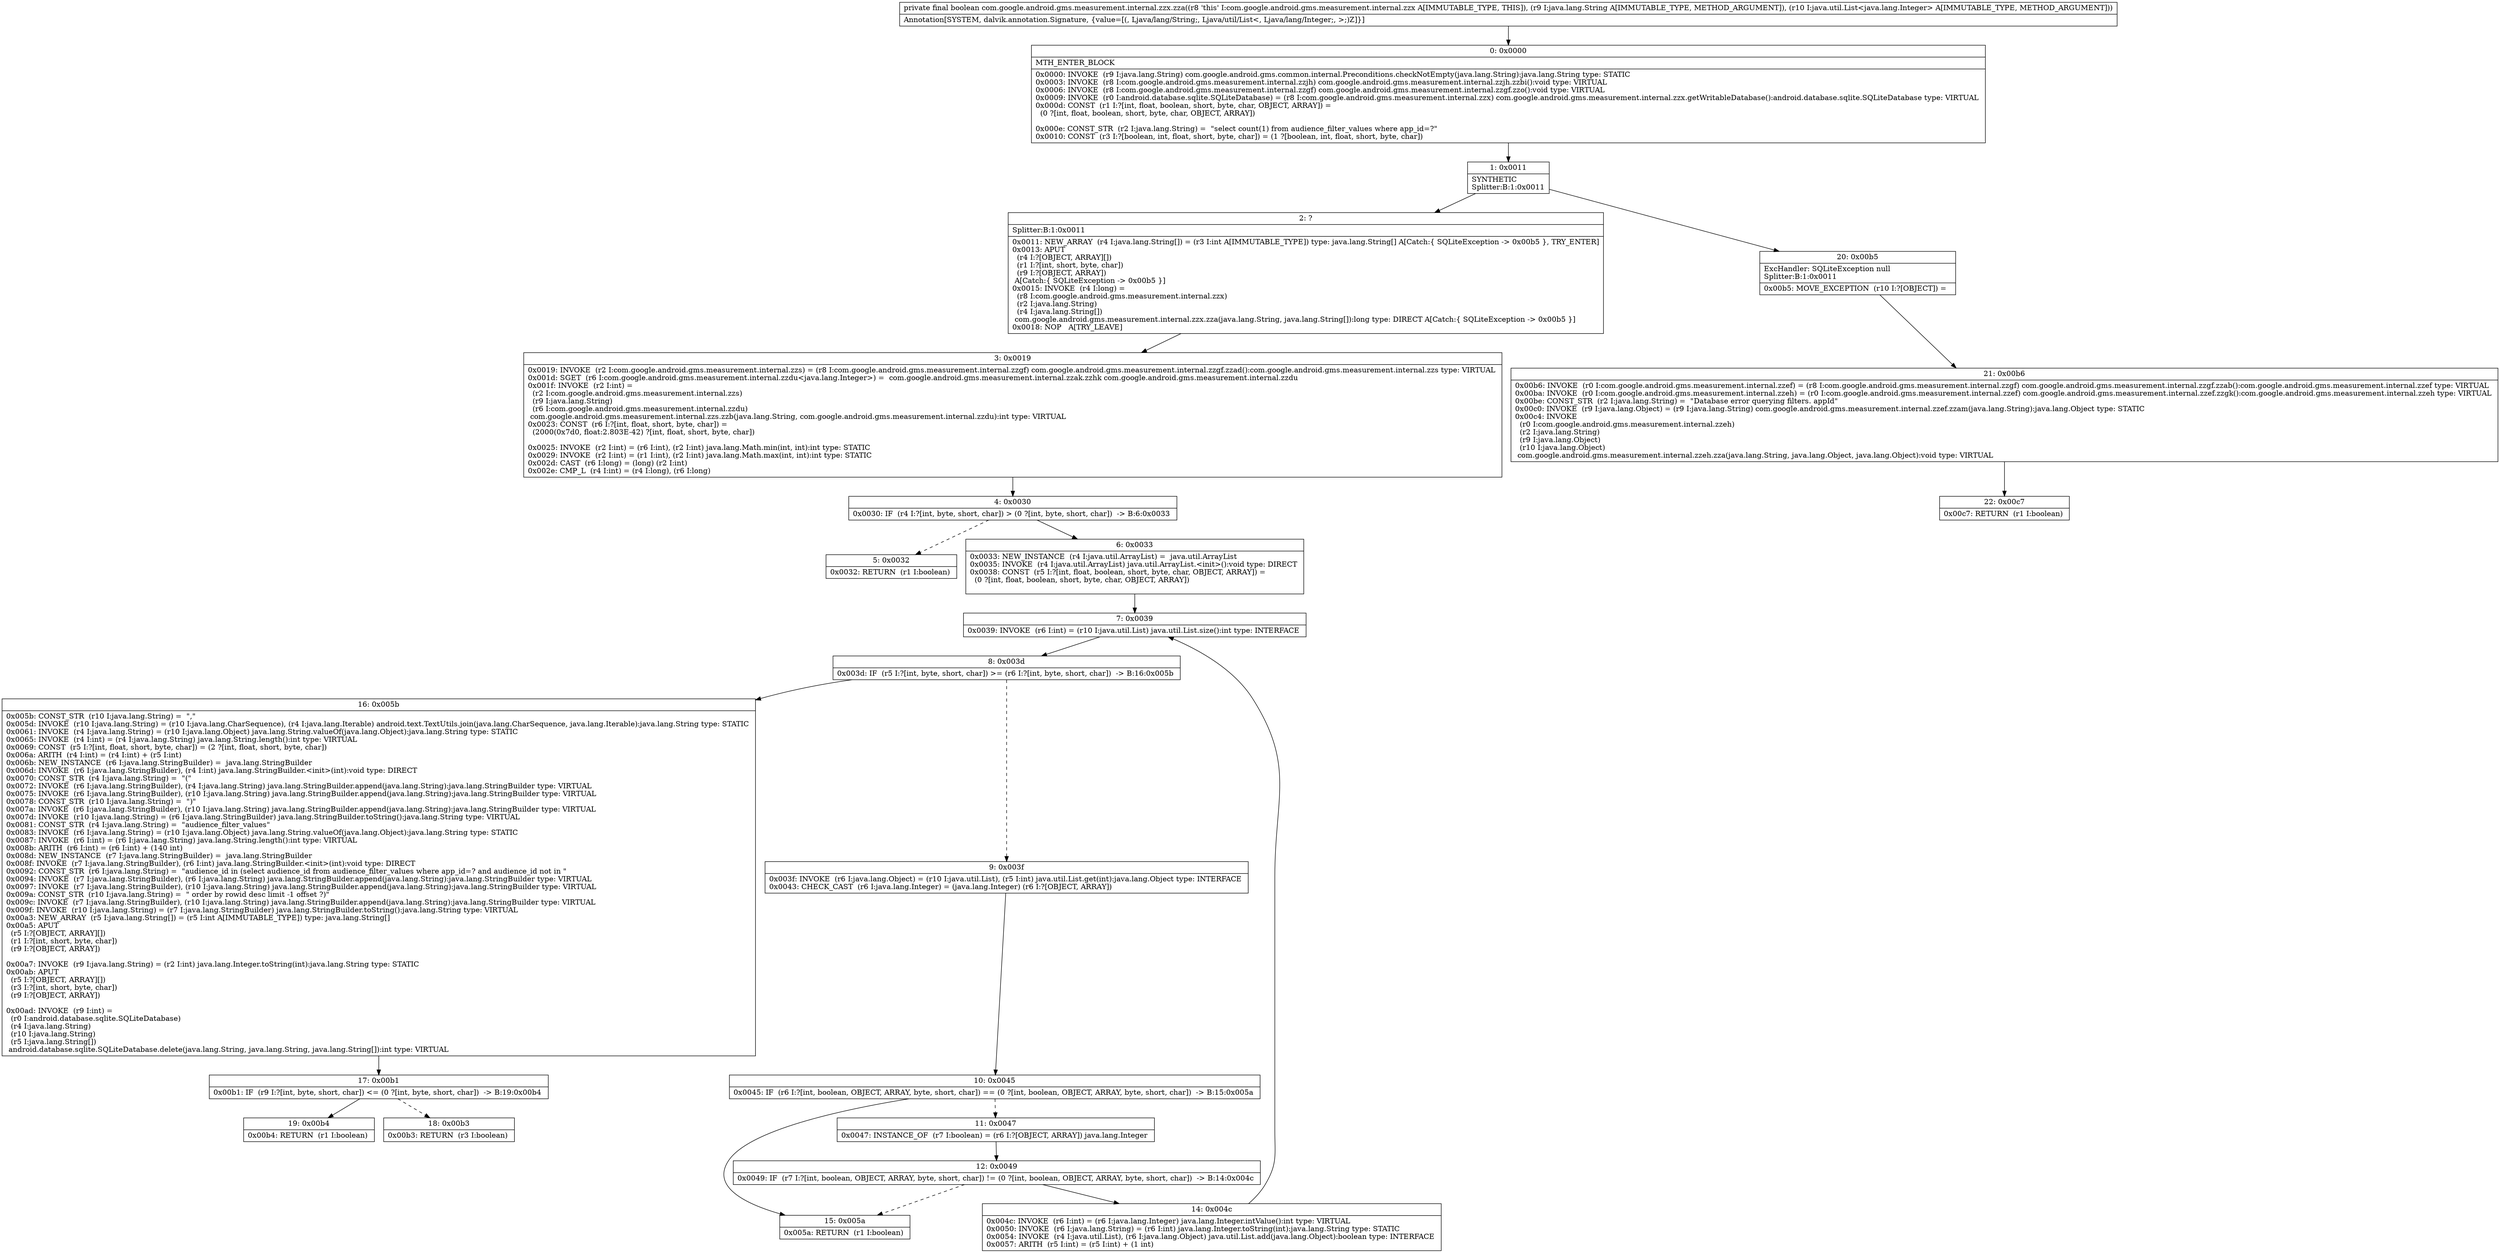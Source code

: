 digraph "CFG forcom.google.android.gms.measurement.internal.zzx.zza(Ljava\/lang\/String;Ljava\/util\/List;)Z" {
Node_0 [shape=record,label="{0\:\ 0x0000|MTH_ENTER_BLOCK\l|0x0000: INVOKE  (r9 I:java.lang.String) com.google.android.gms.common.internal.Preconditions.checkNotEmpty(java.lang.String):java.lang.String type: STATIC \l0x0003: INVOKE  (r8 I:com.google.android.gms.measurement.internal.zzjh) com.google.android.gms.measurement.internal.zzjh.zzbi():void type: VIRTUAL \l0x0006: INVOKE  (r8 I:com.google.android.gms.measurement.internal.zzgf) com.google.android.gms.measurement.internal.zzgf.zzo():void type: VIRTUAL \l0x0009: INVOKE  (r0 I:android.database.sqlite.SQLiteDatabase) = (r8 I:com.google.android.gms.measurement.internal.zzx) com.google.android.gms.measurement.internal.zzx.getWritableDatabase():android.database.sqlite.SQLiteDatabase type: VIRTUAL \l0x000d: CONST  (r1 I:?[int, float, boolean, short, byte, char, OBJECT, ARRAY]) = \l  (0 ?[int, float, boolean, short, byte, char, OBJECT, ARRAY])\l \l0x000e: CONST_STR  (r2 I:java.lang.String) =  \"select count(1) from audience_filter_values where app_id=?\" \l0x0010: CONST  (r3 I:?[boolean, int, float, short, byte, char]) = (1 ?[boolean, int, float, short, byte, char]) \l}"];
Node_1 [shape=record,label="{1\:\ 0x0011|SYNTHETIC\lSplitter:B:1:0x0011\l}"];
Node_2 [shape=record,label="{2\:\ ?|Splitter:B:1:0x0011\l|0x0011: NEW_ARRAY  (r4 I:java.lang.String[]) = (r3 I:int A[IMMUTABLE_TYPE]) type: java.lang.String[] A[Catch:\{ SQLiteException \-\> 0x00b5 \}, TRY_ENTER]\l0x0013: APUT  \l  (r4 I:?[OBJECT, ARRAY][])\l  (r1 I:?[int, short, byte, char])\l  (r9 I:?[OBJECT, ARRAY])\l A[Catch:\{ SQLiteException \-\> 0x00b5 \}]\l0x0015: INVOKE  (r4 I:long) = \l  (r8 I:com.google.android.gms.measurement.internal.zzx)\l  (r2 I:java.lang.String)\l  (r4 I:java.lang.String[])\l com.google.android.gms.measurement.internal.zzx.zza(java.lang.String, java.lang.String[]):long type: DIRECT A[Catch:\{ SQLiteException \-\> 0x00b5 \}]\l0x0018: NOP   A[TRY_LEAVE]\l}"];
Node_3 [shape=record,label="{3\:\ 0x0019|0x0019: INVOKE  (r2 I:com.google.android.gms.measurement.internal.zzs) = (r8 I:com.google.android.gms.measurement.internal.zzgf) com.google.android.gms.measurement.internal.zzgf.zzad():com.google.android.gms.measurement.internal.zzs type: VIRTUAL \l0x001d: SGET  (r6 I:com.google.android.gms.measurement.internal.zzdu\<java.lang.Integer\>) =  com.google.android.gms.measurement.internal.zzak.zzhk com.google.android.gms.measurement.internal.zzdu \l0x001f: INVOKE  (r2 I:int) = \l  (r2 I:com.google.android.gms.measurement.internal.zzs)\l  (r9 I:java.lang.String)\l  (r6 I:com.google.android.gms.measurement.internal.zzdu)\l com.google.android.gms.measurement.internal.zzs.zzb(java.lang.String, com.google.android.gms.measurement.internal.zzdu):int type: VIRTUAL \l0x0023: CONST  (r6 I:?[int, float, short, byte, char]) = \l  (2000(0x7d0, float:2.803E\-42) ?[int, float, short, byte, char])\l \l0x0025: INVOKE  (r2 I:int) = (r6 I:int), (r2 I:int) java.lang.Math.min(int, int):int type: STATIC \l0x0029: INVOKE  (r2 I:int) = (r1 I:int), (r2 I:int) java.lang.Math.max(int, int):int type: STATIC \l0x002d: CAST  (r6 I:long) = (long) (r2 I:int) \l0x002e: CMP_L  (r4 I:int) = (r4 I:long), (r6 I:long) \l}"];
Node_4 [shape=record,label="{4\:\ 0x0030|0x0030: IF  (r4 I:?[int, byte, short, char]) \> (0 ?[int, byte, short, char])  \-\> B:6:0x0033 \l}"];
Node_5 [shape=record,label="{5\:\ 0x0032|0x0032: RETURN  (r1 I:boolean) \l}"];
Node_6 [shape=record,label="{6\:\ 0x0033|0x0033: NEW_INSTANCE  (r4 I:java.util.ArrayList) =  java.util.ArrayList \l0x0035: INVOKE  (r4 I:java.util.ArrayList) java.util.ArrayList.\<init\>():void type: DIRECT \l0x0038: CONST  (r5 I:?[int, float, boolean, short, byte, char, OBJECT, ARRAY]) = \l  (0 ?[int, float, boolean, short, byte, char, OBJECT, ARRAY])\l \l}"];
Node_7 [shape=record,label="{7\:\ 0x0039|0x0039: INVOKE  (r6 I:int) = (r10 I:java.util.List) java.util.List.size():int type: INTERFACE \l}"];
Node_8 [shape=record,label="{8\:\ 0x003d|0x003d: IF  (r5 I:?[int, byte, short, char]) \>= (r6 I:?[int, byte, short, char])  \-\> B:16:0x005b \l}"];
Node_9 [shape=record,label="{9\:\ 0x003f|0x003f: INVOKE  (r6 I:java.lang.Object) = (r10 I:java.util.List), (r5 I:int) java.util.List.get(int):java.lang.Object type: INTERFACE \l0x0043: CHECK_CAST  (r6 I:java.lang.Integer) = (java.lang.Integer) (r6 I:?[OBJECT, ARRAY]) \l}"];
Node_10 [shape=record,label="{10\:\ 0x0045|0x0045: IF  (r6 I:?[int, boolean, OBJECT, ARRAY, byte, short, char]) == (0 ?[int, boolean, OBJECT, ARRAY, byte, short, char])  \-\> B:15:0x005a \l}"];
Node_11 [shape=record,label="{11\:\ 0x0047|0x0047: INSTANCE_OF  (r7 I:boolean) = (r6 I:?[OBJECT, ARRAY]) java.lang.Integer \l}"];
Node_12 [shape=record,label="{12\:\ 0x0049|0x0049: IF  (r7 I:?[int, boolean, OBJECT, ARRAY, byte, short, char]) != (0 ?[int, boolean, OBJECT, ARRAY, byte, short, char])  \-\> B:14:0x004c \l}"];
Node_14 [shape=record,label="{14\:\ 0x004c|0x004c: INVOKE  (r6 I:int) = (r6 I:java.lang.Integer) java.lang.Integer.intValue():int type: VIRTUAL \l0x0050: INVOKE  (r6 I:java.lang.String) = (r6 I:int) java.lang.Integer.toString(int):java.lang.String type: STATIC \l0x0054: INVOKE  (r4 I:java.util.List), (r6 I:java.lang.Object) java.util.List.add(java.lang.Object):boolean type: INTERFACE \l0x0057: ARITH  (r5 I:int) = (r5 I:int) + (1 int) \l}"];
Node_15 [shape=record,label="{15\:\ 0x005a|0x005a: RETURN  (r1 I:boolean) \l}"];
Node_16 [shape=record,label="{16\:\ 0x005b|0x005b: CONST_STR  (r10 I:java.lang.String) =  \",\" \l0x005d: INVOKE  (r10 I:java.lang.String) = (r10 I:java.lang.CharSequence), (r4 I:java.lang.Iterable) android.text.TextUtils.join(java.lang.CharSequence, java.lang.Iterable):java.lang.String type: STATIC \l0x0061: INVOKE  (r4 I:java.lang.String) = (r10 I:java.lang.Object) java.lang.String.valueOf(java.lang.Object):java.lang.String type: STATIC \l0x0065: INVOKE  (r4 I:int) = (r4 I:java.lang.String) java.lang.String.length():int type: VIRTUAL \l0x0069: CONST  (r5 I:?[int, float, short, byte, char]) = (2 ?[int, float, short, byte, char]) \l0x006a: ARITH  (r4 I:int) = (r4 I:int) + (r5 I:int) \l0x006b: NEW_INSTANCE  (r6 I:java.lang.StringBuilder) =  java.lang.StringBuilder \l0x006d: INVOKE  (r6 I:java.lang.StringBuilder), (r4 I:int) java.lang.StringBuilder.\<init\>(int):void type: DIRECT \l0x0070: CONST_STR  (r4 I:java.lang.String) =  \"(\" \l0x0072: INVOKE  (r6 I:java.lang.StringBuilder), (r4 I:java.lang.String) java.lang.StringBuilder.append(java.lang.String):java.lang.StringBuilder type: VIRTUAL \l0x0075: INVOKE  (r6 I:java.lang.StringBuilder), (r10 I:java.lang.String) java.lang.StringBuilder.append(java.lang.String):java.lang.StringBuilder type: VIRTUAL \l0x0078: CONST_STR  (r10 I:java.lang.String) =  \")\" \l0x007a: INVOKE  (r6 I:java.lang.StringBuilder), (r10 I:java.lang.String) java.lang.StringBuilder.append(java.lang.String):java.lang.StringBuilder type: VIRTUAL \l0x007d: INVOKE  (r10 I:java.lang.String) = (r6 I:java.lang.StringBuilder) java.lang.StringBuilder.toString():java.lang.String type: VIRTUAL \l0x0081: CONST_STR  (r4 I:java.lang.String) =  \"audience_filter_values\" \l0x0083: INVOKE  (r6 I:java.lang.String) = (r10 I:java.lang.Object) java.lang.String.valueOf(java.lang.Object):java.lang.String type: STATIC \l0x0087: INVOKE  (r6 I:int) = (r6 I:java.lang.String) java.lang.String.length():int type: VIRTUAL \l0x008b: ARITH  (r6 I:int) = (r6 I:int) + (140 int) \l0x008d: NEW_INSTANCE  (r7 I:java.lang.StringBuilder) =  java.lang.StringBuilder \l0x008f: INVOKE  (r7 I:java.lang.StringBuilder), (r6 I:int) java.lang.StringBuilder.\<init\>(int):void type: DIRECT \l0x0092: CONST_STR  (r6 I:java.lang.String) =  \"audience_id in (select audience_id from audience_filter_values where app_id=? and audience_id not in \" \l0x0094: INVOKE  (r7 I:java.lang.StringBuilder), (r6 I:java.lang.String) java.lang.StringBuilder.append(java.lang.String):java.lang.StringBuilder type: VIRTUAL \l0x0097: INVOKE  (r7 I:java.lang.StringBuilder), (r10 I:java.lang.String) java.lang.StringBuilder.append(java.lang.String):java.lang.StringBuilder type: VIRTUAL \l0x009a: CONST_STR  (r10 I:java.lang.String) =  \" order by rowid desc limit \-1 offset ?)\" \l0x009c: INVOKE  (r7 I:java.lang.StringBuilder), (r10 I:java.lang.String) java.lang.StringBuilder.append(java.lang.String):java.lang.StringBuilder type: VIRTUAL \l0x009f: INVOKE  (r10 I:java.lang.String) = (r7 I:java.lang.StringBuilder) java.lang.StringBuilder.toString():java.lang.String type: VIRTUAL \l0x00a3: NEW_ARRAY  (r5 I:java.lang.String[]) = (r5 I:int A[IMMUTABLE_TYPE]) type: java.lang.String[] \l0x00a5: APUT  \l  (r5 I:?[OBJECT, ARRAY][])\l  (r1 I:?[int, short, byte, char])\l  (r9 I:?[OBJECT, ARRAY])\l \l0x00a7: INVOKE  (r9 I:java.lang.String) = (r2 I:int) java.lang.Integer.toString(int):java.lang.String type: STATIC \l0x00ab: APUT  \l  (r5 I:?[OBJECT, ARRAY][])\l  (r3 I:?[int, short, byte, char])\l  (r9 I:?[OBJECT, ARRAY])\l \l0x00ad: INVOKE  (r9 I:int) = \l  (r0 I:android.database.sqlite.SQLiteDatabase)\l  (r4 I:java.lang.String)\l  (r10 I:java.lang.String)\l  (r5 I:java.lang.String[])\l android.database.sqlite.SQLiteDatabase.delete(java.lang.String, java.lang.String, java.lang.String[]):int type: VIRTUAL \l}"];
Node_17 [shape=record,label="{17\:\ 0x00b1|0x00b1: IF  (r9 I:?[int, byte, short, char]) \<= (0 ?[int, byte, short, char])  \-\> B:19:0x00b4 \l}"];
Node_18 [shape=record,label="{18\:\ 0x00b3|0x00b3: RETURN  (r3 I:boolean) \l}"];
Node_19 [shape=record,label="{19\:\ 0x00b4|0x00b4: RETURN  (r1 I:boolean) \l}"];
Node_20 [shape=record,label="{20\:\ 0x00b5|ExcHandler: SQLiteException null\lSplitter:B:1:0x0011\l|0x00b5: MOVE_EXCEPTION  (r10 I:?[OBJECT]) =  \l}"];
Node_21 [shape=record,label="{21\:\ 0x00b6|0x00b6: INVOKE  (r0 I:com.google.android.gms.measurement.internal.zzef) = (r8 I:com.google.android.gms.measurement.internal.zzgf) com.google.android.gms.measurement.internal.zzgf.zzab():com.google.android.gms.measurement.internal.zzef type: VIRTUAL \l0x00ba: INVOKE  (r0 I:com.google.android.gms.measurement.internal.zzeh) = (r0 I:com.google.android.gms.measurement.internal.zzef) com.google.android.gms.measurement.internal.zzef.zzgk():com.google.android.gms.measurement.internal.zzeh type: VIRTUAL \l0x00be: CONST_STR  (r2 I:java.lang.String) =  \"Database error querying filters. appId\" \l0x00c0: INVOKE  (r9 I:java.lang.Object) = (r9 I:java.lang.String) com.google.android.gms.measurement.internal.zzef.zzam(java.lang.String):java.lang.Object type: STATIC \l0x00c4: INVOKE  \l  (r0 I:com.google.android.gms.measurement.internal.zzeh)\l  (r2 I:java.lang.String)\l  (r9 I:java.lang.Object)\l  (r10 I:java.lang.Object)\l com.google.android.gms.measurement.internal.zzeh.zza(java.lang.String, java.lang.Object, java.lang.Object):void type: VIRTUAL \l}"];
Node_22 [shape=record,label="{22\:\ 0x00c7|0x00c7: RETURN  (r1 I:boolean) \l}"];
MethodNode[shape=record,label="{private final boolean com.google.android.gms.measurement.internal.zzx.zza((r8 'this' I:com.google.android.gms.measurement.internal.zzx A[IMMUTABLE_TYPE, THIS]), (r9 I:java.lang.String A[IMMUTABLE_TYPE, METHOD_ARGUMENT]), (r10 I:java.util.List\<java.lang.Integer\> A[IMMUTABLE_TYPE, METHOD_ARGUMENT]))  | Annotation[SYSTEM, dalvik.annotation.Signature, \{value=[(, Ljava\/lang\/String;, Ljava\/util\/List\<, Ljava\/lang\/Integer;, \>;)Z]\}]\l}"];
MethodNode -> Node_0;
Node_0 -> Node_1;
Node_1 -> Node_2;
Node_1 -> Node_20;
Node_2 -> Node_3;
Node_3 -> Node_4;
Node_4 -> Node_5[style=dashed];
Node_4 -> Node_6;
Node_6 -> Node_7;
Node_7 -> Node_8;
Node_8 -> Node_9[style=dashed];
Node_8 -> Node_16;
Node_9 -> Node_10;
Node_10 -> Node_11[style=dashed];
Node_10 -> Node_15;
Node_11 -> Node_12;
Node_12 -> Node_14;
Node_12 -> Node_15[style=dashed];
Node_14 -> Node_7;
Node_16 -> Node_17;
Node_17 -> Node_18[style=dashed];
Node_17 -> Node_19;
Node_20 -> Node_21;
Node_21 -> Node_22;
}

